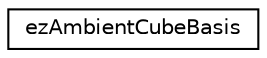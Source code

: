 digraph "Graphical Class Hierarchy"
{
 // LATEX_PDF_SIZE
  edge [fontname="Helvetica",fontsize="10",labelfontname="Helvetica",labelfontsize="10"];
  node [fontname="Helvetica",fontsize="10",shape=record];
  rankdir="LR";
  Node0 [label="ezAmbientCubeBasis",height=0.2,width=0.4,color="black", fillcolor="white", style="filled",URL="$d5/d3a/structez_ambient_cube_basis.htm",tooltip=" "];
}
